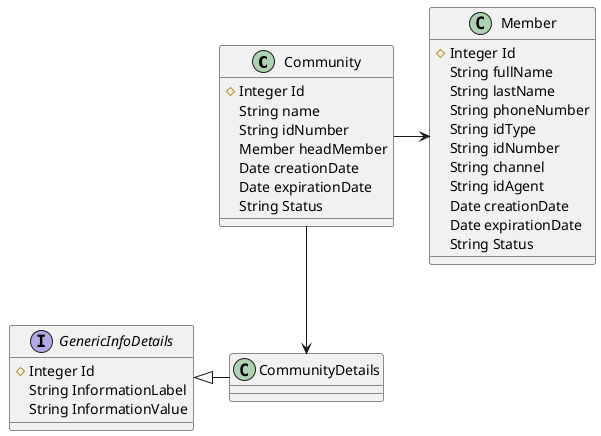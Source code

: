 @startuml
class Community {
  #Integer Id
  String name
  String idNumber
  Member headMember
  Date creationDate
  Date expirationDate
  String Status
  }

class Member {
  #Integer Id
  String fullName
  String lastName
  String phoneNumber
  String idType
   String idNumber
  String channel
  String idAgent
  Date creationDate
  Date expirationDate
  String Status
  }
  

  
  Interface GenericInfoDetails{
  #Integer Id
  String InformationLabel
  String InformationValue
  }
  
 
  class CommunityDetails{
  }
  
Community->Member
Community-->CommunityDetails

GenericInfoDetails<|-CommunityDetails
@enduml